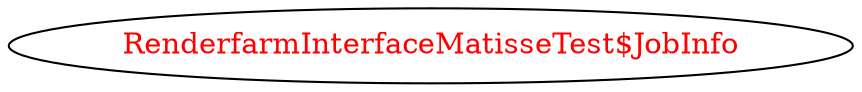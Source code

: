 digraph dependencyGraph {
 concentrate=true;
 ranksep="2.0";
 rankdir="LR"; 
 splines="ortho";
"RenderfarmInterfaceMatisseTest$JobInfo" [fontcolor="red"];
}